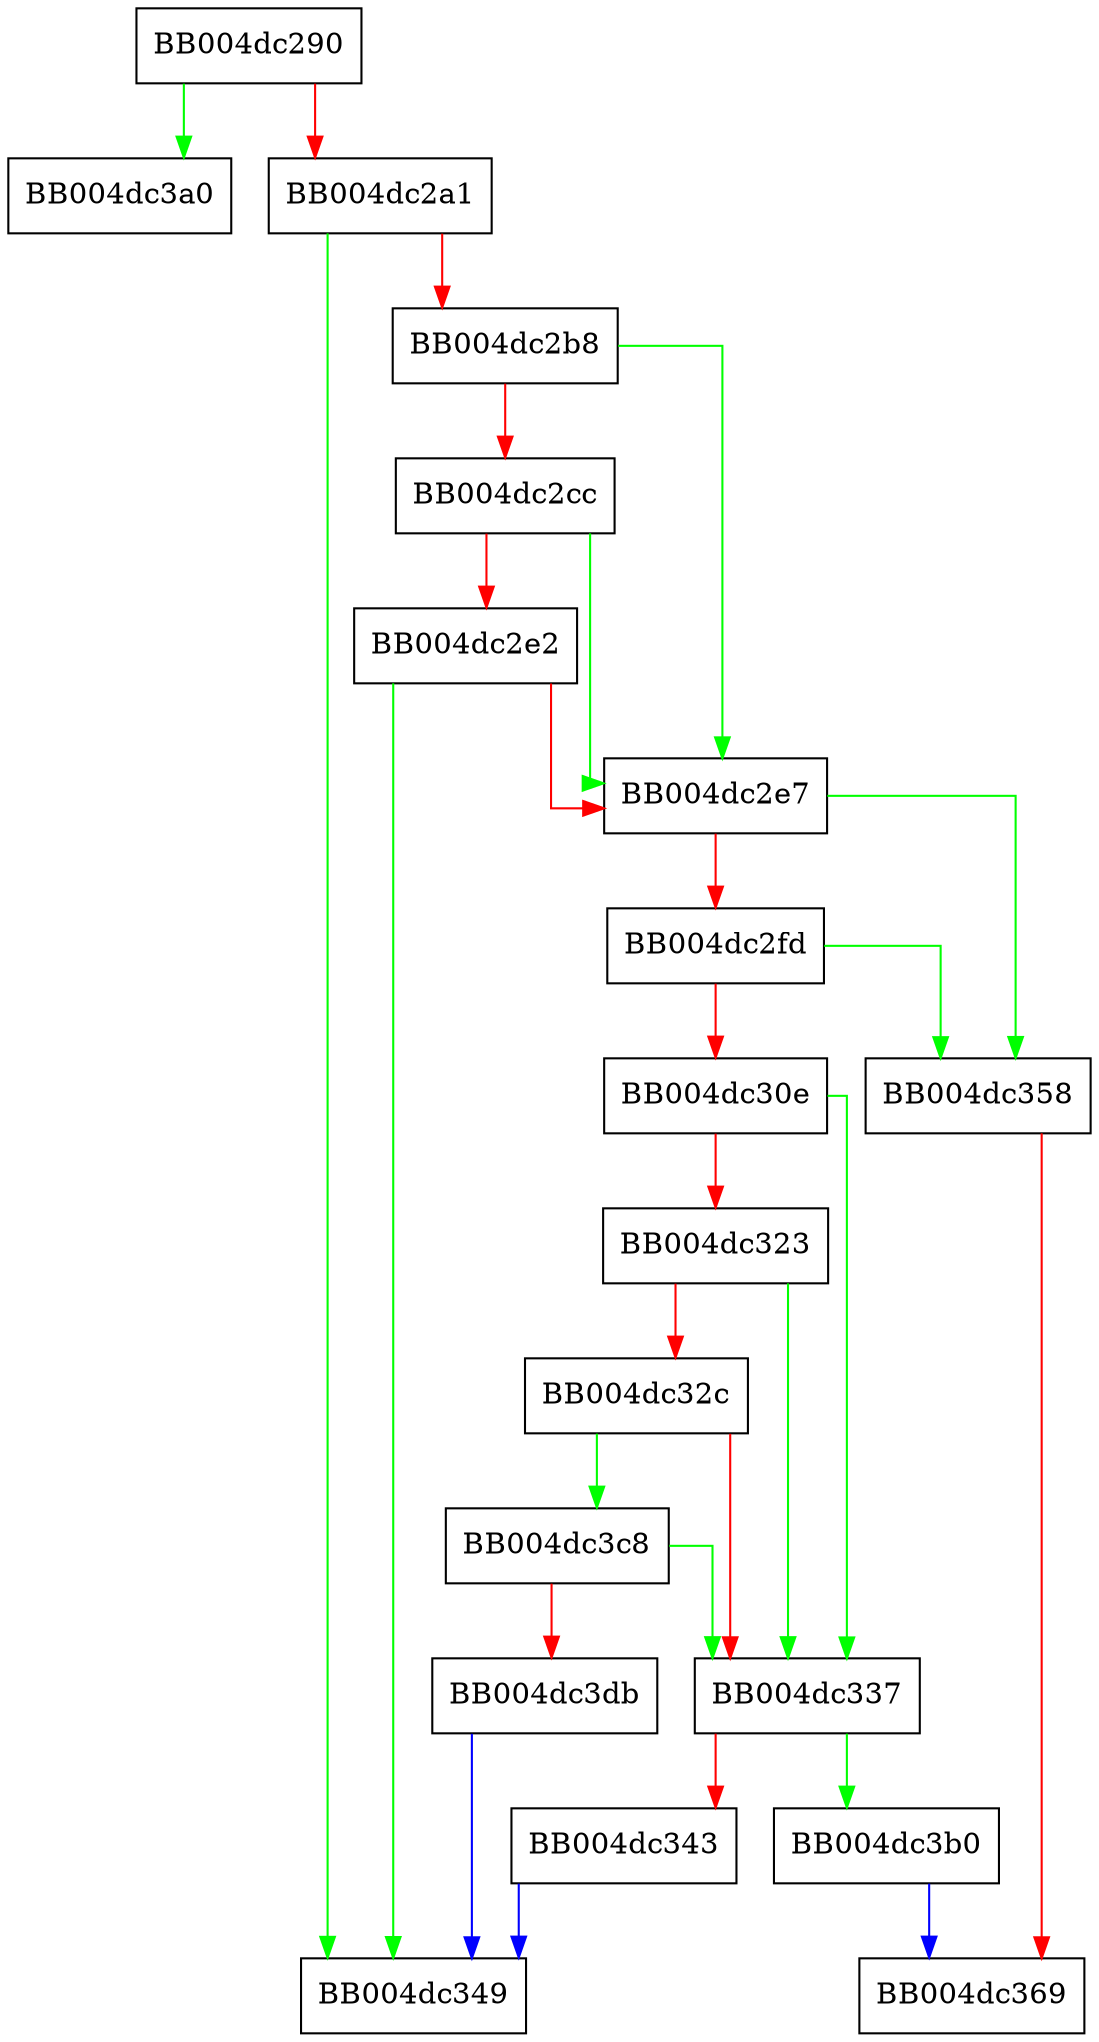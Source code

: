 digraph tls_construct_stoc_status_request {
  node [shape="box"];
  graph [splines=ortho];
  BB004dc290 -> BB004dc3a0 [color="green"];
  BB004dc290 -> BB004dc2a1 [color="red"];
  BB004dc2a1 -> BB004dc349 [color="green"];
  BB004dc2a1 -> BB004dc2b8 [color="red"];
  BB004dc2b8 -> BB004dc2e7 [color="green"];
  BB004dc2b8 -> BB004dc2cc [color="red"];
  BB004dc2cc -> BB004dc2e7 [color="green"];
  BB004dc2cc -> BB004dc2e2 [color="red"];
  BB004dc2e2 -> BB004dc349 [color="green"];
  BB004dc2e2 -> BB004dc2e7 [color="red"];
  BB004dc2e7 -> BB004dc358 [color="green"];
  BB004dc2e7 -> BB004dc2fd [color="red"];
  BB004dc2fd -> BB004dc358 [color="green"];
  BB004dc2fd -> BB004dc30e [color="red"];
  BB004dc30e -> BB004dc337 [color="green"];
  BB004dc30e -> BB004dc323 [color="red"];
  BB004dc323 -> BB004dc337 [color="green"];
  BB004dc323 -> BB004dc32c [color="red"];
  BB004dc32c -> BB004dc3c8 [color="green"];
  BB004dc32c -> BB004dc337 [color="red"];
  BB004dc337 -> BB004dc3b0 [color="green"];
  BB004dc337 -> BB004dc343 [color="red"];
  BB004dc343 -> BB004dc349 [color="blue"];
  BB004dc358 -> BB004dc369 [color="red"];
  BB004dc3b0 -> BB004dc369 [color="blue"];
  BB004dc3c8 -> BB004dc337 [color="green"];
  BB004dc3c8 -> BB004dc3db [color="red"];
  BB004dc3db -> BB004dc349 [color="blue"];
}